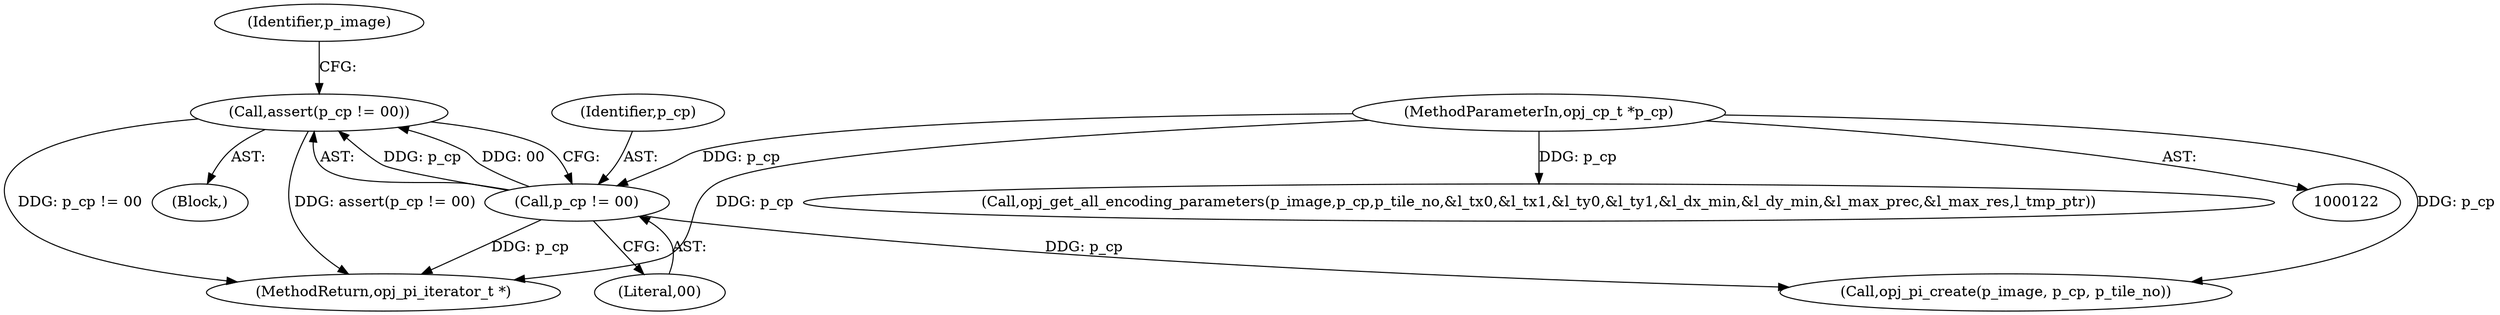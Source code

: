 digraph "0_openjpeg_c16bc057ba3f125051c9966cf1f5b68a05681de4@API" {
"1000174" [label="(Call,assert(p_cp != 00))"];
"1000175" [label="(Call,p_cp != 00)"];
"1000124" [label="(MethodParameterIn,opj_cp_t *p_cp)"];
"1000696" [label="(MethodReturn,opj_pi_iterator_t *)"];
"1000289" [label="(Call,opj_get_all_encoding_parameters(p_image,p_cp,p_tile_no,&l_tx0,&l_tx1,&l_ty0,&l_ty1,&l_dx_min,&l_dy_min,&l_max_prec,&l_max_res,l_tmp_ptr))"];
"1000177" [label="(Literal,00)"];
"1000126" [label="(Block,)"];
"1000174" [label="(Call,assert(p_cp != 00))"];
"1000175" [label="(Call,p_cp != 00)"];
"1000176" [label="(Identifier,p_cp)"];
"1000252" [label="(Call,opj_pi_create(p_image, p_cp, p_tile_no))"];
"1000124" [label="(MethodParameterIn,opj_cp_t *p_cp)"];
"1000180" [label="(Identifier,p_image)"];
"1000174" -> "1000126"  [label="AST: "];
"1000174" -> "1000175"  [label="CFG: "];
"1000175" -> "1000174"  [label="AST: "];
"1000180" -> "1000174"  [label="CFG: "];
"1000174" -> "1000696"  [label="DDG: assert(p_cp != 00)"];
"1000174" -> "1000696"  [label="DDG: p_cp != 00"];
"1000175" -> "1000174"  [label="DDG: p_cp"];
"1000175" -> "1000174"  [label="DDG: 00"];
"1000175" -> "1000177"  [label="CFG: "];
"1000176" -> "1000175"  [label="AST: "];
"1000177" -> "1000175"  [label="AST: "];
"1000175" -> "1000696"  [label="DDG: p_cp"];
"1000124" -> "1000175"  [label="DDG: p_cp"];
"1000175" -> "1000252"  [label="DDG: p_cp"];
"1000124" -> "1000122"  [label="AST: "];
"1000124" -> "1000696"  [label="DDG: p_cp"];
"1000124" -> "1000252"  [label="DDG: p_cp"];
"1000124" -> "1000289"  [label="DDG: p_cp"];
}
